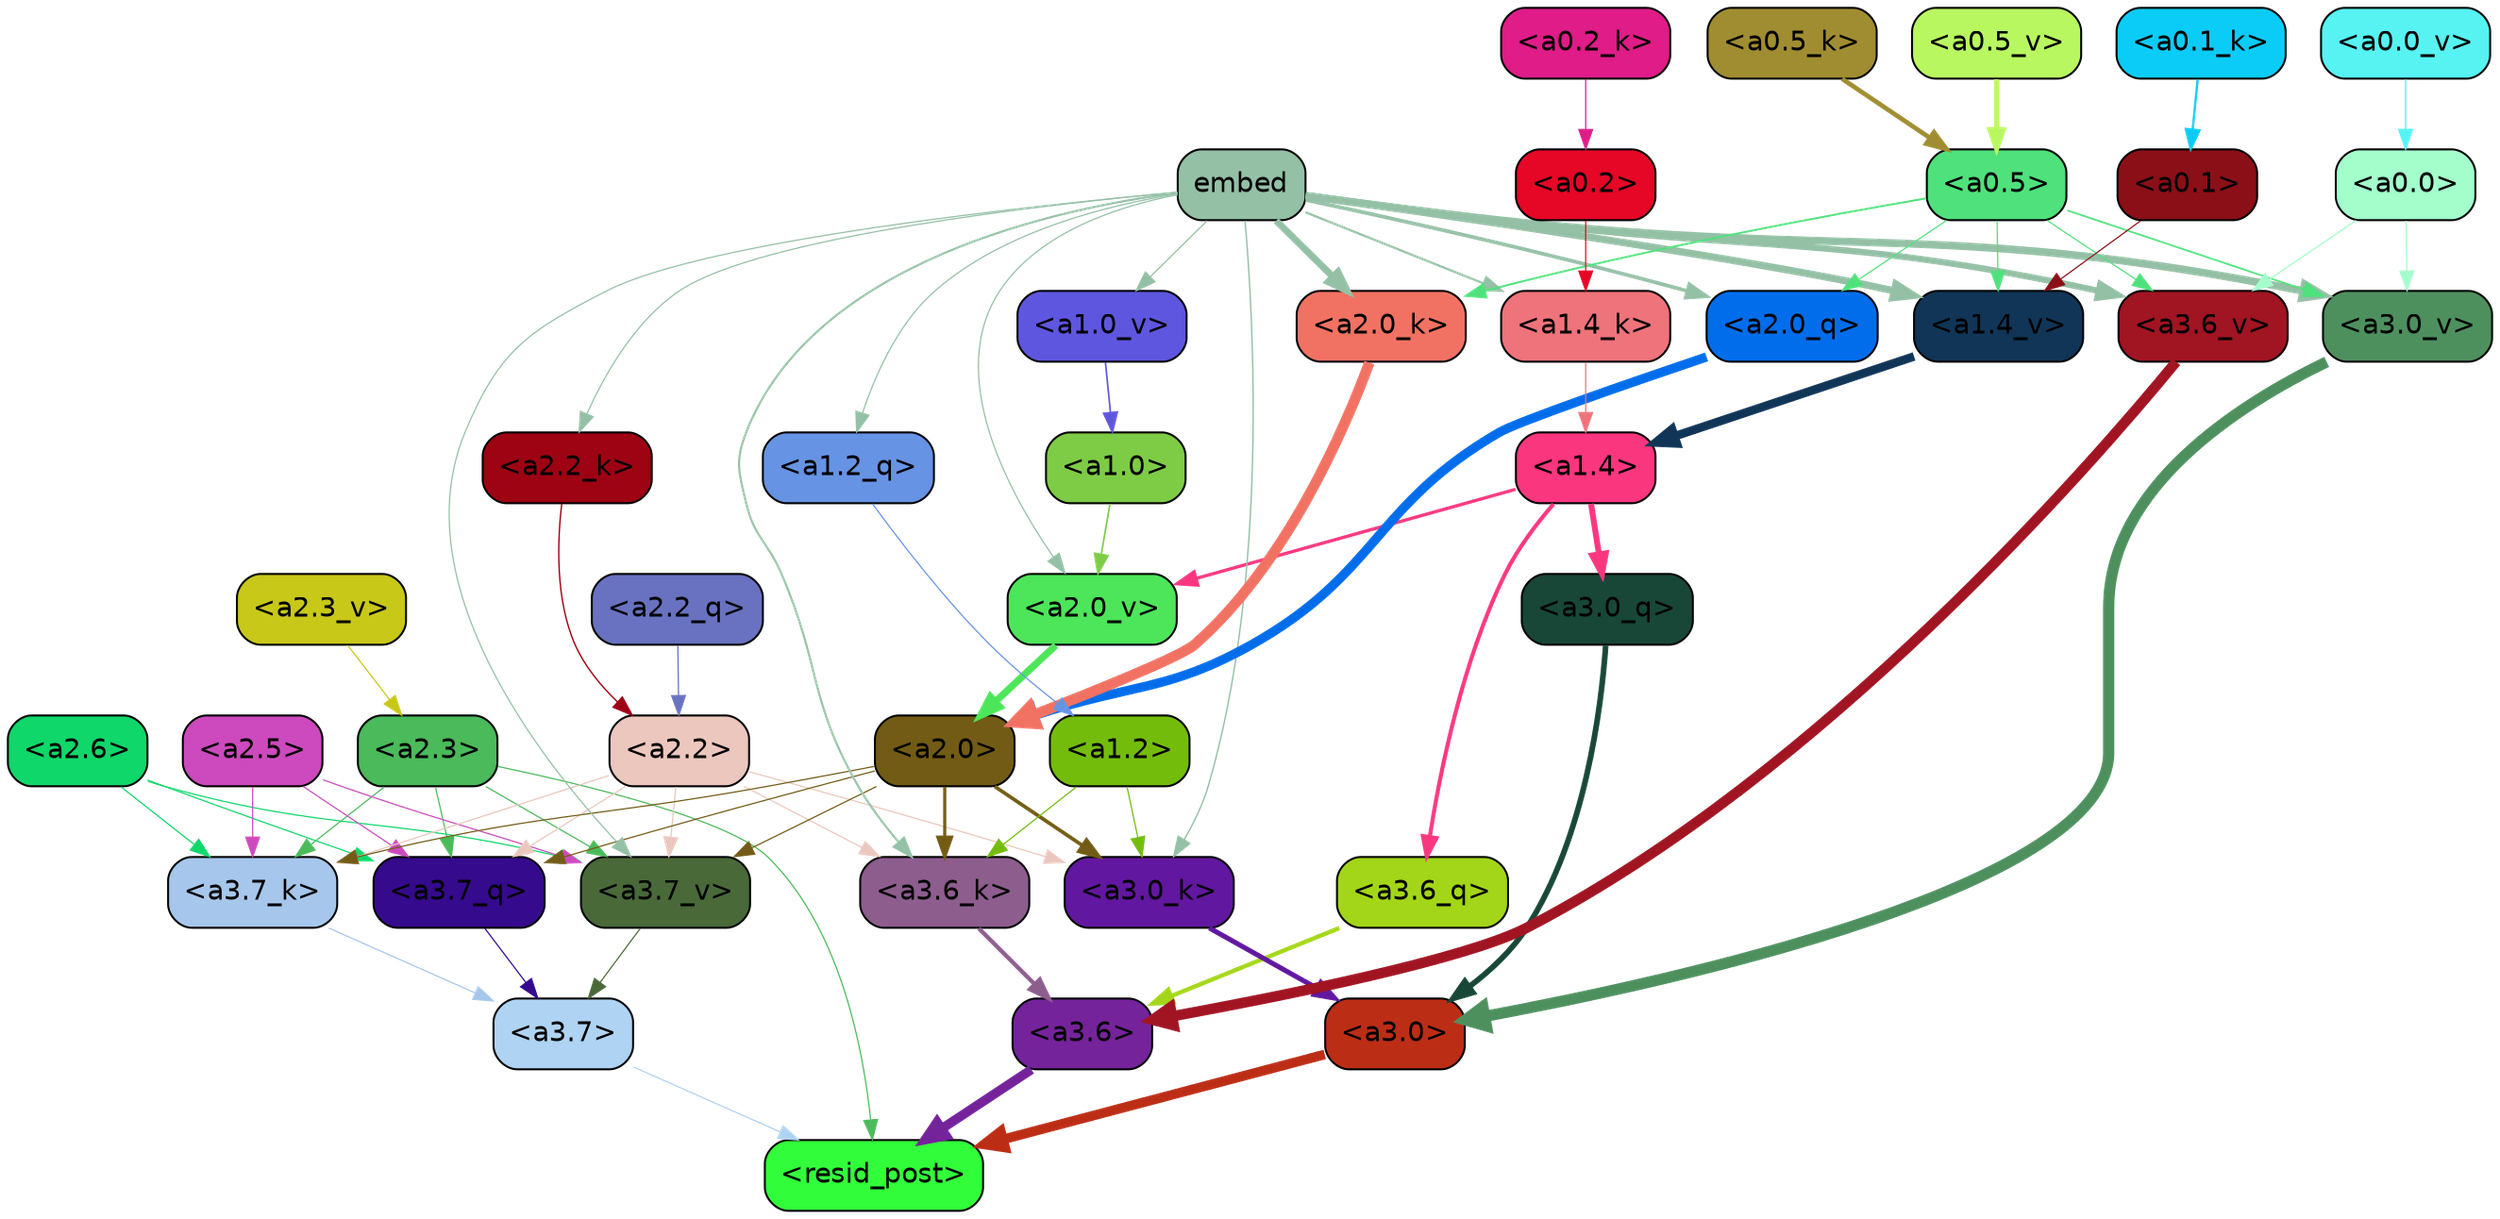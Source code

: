 strict digraph "" {
	graph [bgcolor=transparent,
		layout=dot,
		overlap=false,
		splines=true
	];
	"<a3.7>"	[color=black,
		fillcolor="#afd3f2",
		fontname=Helvetica,
		shape=box,
		style="filled, rounded"];
	"<resid_post>"	[color=black,
		fillcolor="#32fd3a",
		fontname=Helvetica,
		shape=box,
		style="filled, rounded"];
	"<a3.7>" -> "<resid_post>"	[color="#afd3f2",
		penwidth=0.6];
	"<a3.6>"	[color=black,
		fillcolor="#75239b",
		fontname=Helvetica,
		shape=box,
		style="filled, rounded"];
	"<a3.6>" -> "<resid_post>"	[color="#75239b",
		penwidth=4.751592040061951];
	"<a3.0>"	[color=black,
		fillcolor="#bc2d16",
		fontname=Helvetica,
		shape=box,
		style="filled, rounded"];
	"<a3.0>" -> "<resid_post>"	[color="#bc2d16",
		penwidth=4.904066681861877];
	"<a2.3>"	[color=black,
		fillcolor="#4aba5a",
		fontname=Helvetica,
		shape=box,
		style="filled, rounded"];
	"<a2.3>" -> "<resid_post>"	[color="#4aba5a",
		penwidth=0.6];
	"<a3.7_q>"	[color=black,
		fillcolor="#350a8c",
		fontname=Helvetica,
		shape=box,
		style="filled, rounded"];
	"<a2.3>" -> "<a3.7_q>"	[color="#4aba5a",
		penwidth=0.6];
	"<a3.7_k>"	[color=black,
		fillcolor="#a6c7eb",
		fontname=Helvetica,
		shape=box,
		style="filled, rounded"];
	"<a2.3>" -> "<a3.7_k>"	[color="#4aba5a",
		penwidth=0.6];
	"<a3.7_v>"	[color=black,
		fillcolor="#496939",
		fontname=Helvetica,
		shape=box,
		style="filled, rounded"];
	"<a2.3>" -> "<a3.7_v>"	[color="#4aba5a",
		penwidth=0.6];
	"<a3.7_q>" -> "<a3.7>"	[color="#350a8c",
		penwidth=0.6];
	"<a3.6_q>"	[color=black,
		fillcolor="#a3d618",
		fontname=Helvetica,
		shape=box,
		style="filled, rounded"];
	"<a3.6_q>" -> "<a3.6>"	[color="#a3d618",
		penwidth=2.160832464694977];
	"<a3.0_q>"	[color=black,
		fillcolor="#184737",
		fontname=Helvetica,
		shape=box,
		style="filled, rounded"];
	"<a3.0_q>" -> "<a3.0>"	[color="#184737",
		penwidth=2.870753765106201];
	"<a3.7_k>" -> "<a3.7>"	[color="#a6c7eb",
		penwidth=0.6];
	"<a3.6_k>"	[color=black,
		fillcolor="#8d5d8e",
		fontname=Helvetica,
		shape=box,
		style="filled, rounded"];
	"<a3.6_k>" -> "<a3.6>"	[color="#8d5d8e",
		penwidth=2.13908451795578];
	"<a3.0_k>"	[color=black,
		fillcolor="#61179f",
		fontname=Helvetica,
		shape=box,
		style="filled, rounded"];
	"<a3.0_k>" -> "<a3.0>"	[color="#61179f",
		penwidth=2.520303964614868];
	"<a3.7_v>" -> "<a3.7>"	[color="#496939",
		penwidth=0.6];
	"<a3.6_v>"	[color=black,
		fillcolor="#a11422",
		fontname=Helvetica,
		shape=box,
		style="filled, rounded"];
	"<a3.6_v>" -> "<a3.6>"	[color="#a11422",
		penwidth=5.297133803367615];
	"<a3.0_v>"	[color=black,
		fillcolor="#4d905e",
		fontname=Helvetica,
		shape=box,
		style="filled, rounded"];
	"<a3.0_v>" -> "<a3.0>"	[color="#4d905e",
		penwidth=5.680712580680847];
	"<a2.6>"	[color=black,
		fillcolor="#10d76a",
		fontname=Helvetica,
		shape=box,
		style="filled, rounded"];
	"<a2.6>" -> "<a3.7_q>"	[color="#10d76a",
		penwidth=0.6];
	"<a2.6>" -> "<a3.7_k>"	[color="#10d76a",
		penwidth=0.6];
	"<a2.6>" -> "<a3.7_v>"	[color="#10d76a",
		penwidth=0.6];
	"<a2.5>"	[color=black,
		fillcolor="#cc4abd",
		fontname=Helvetica,
		shape=box,
		style="filled, rounded"];
	"<a2.5>" -> "<a3.7_q>"	[color="#cc4abd",
		penwidth=0.6];
	"<a2.5>" -> "<a3.7_k>"	[color="#cc4abd",
		penwidth=0.6];
	"<a2.5>" -> "<a3.7_v>"	[color="#cc4abd",
		penwidth=0.6];
	"<a2.2>"	[color=black,
		fillcolor="#ebc7be",
		fontname=Helvetica,
		shape=box,
		style="filled, rounded"];
	"<a2.2>" -> "<a3.7_q>"	[color="#ebc7be",
		penwidth=0.6];
	"<a2.2>" -> "<a3.7_k>"	[color="#ebc7be",
		penwidth=0.6];
	"<a2.2>" -> "<a3.6_k>"	[color="#ebc7be",
		penwidth=0.6];
	"<a2.2>" -> "<a3.0_k>"	[color="#ebc7be",
		penwidth=0.6];
	"<a2.2>" -> "<a3.7_v>"	[color="#ebc7be",
		penwidth=0.6];
	"<a2.0>"	[color=black,
		fillcolor="#725b14",
		fontname=Helvetica,
		shape=box,
		style="filled, rounded"];
	"<a2.0>" -> "<a3.7_q>"	[color="#725b14",
		penwidth=0.6];
	"<a2.0>" -> "<a3.7_k>"	[color="#725b14",
		penwidth=0.6];
	"<a2.0>" -> "<a3.6_k>"	[color="#725b14",
		penwidth=1.5897698998451233];
	"<a2.0>" -> "<a3.0_k>"	[color="#725b14",
		penwidth=1.8405593037605286];
	"<a2.0>" -> "<a3.7_v>"	[color="#725b14",
		penwidth=0.6];
	"<a1.4>"	[color=black,
		fillcolor="#fa367f",
		fontname=Helvetica,
		shape=box,
		style="filled, rounded"];
	"<a1.4>" -> "<a3.6_q>"	[color="#fa367f",
		penwidth=2.038943290710449];
	"<a1.4>" -> "<a3.0_q>"	[color="#fa367f",
		penwidth=2.9756359085440636];
	"<a2.0_v>"	[color=black,
		fillcolor="#4de559",
		fontname=Helvetica,
		shape=box,
		style="filled, rounded"];
	"<a1.4>" -> "<a2.0_v>"	[color="#fa367f",
		penwidth=1.6503054380882531];
	"<a1.2>"	[color=black,
		fillcolor="#74bc0c",
		fontname=Helvetica,
		shape=box,
		style="filled, rounded"];
	"<a1.2>" -> "<a3.6_k>"	[color="#74bc0c",
		penwidth=0.6];
	"<a1.2>" -> "<a3.0_k>"	[color="#74bc0c",
		penwidth=0.6];
	embed	[color=black,
		fillcolor="#94c0a5",
		fontname=Helvetica,
		shape=box,
		style="filled, rounded"];
	embed -> "<a3.6_k>"	[color="#94c0a5",
		penwidth=1.046662151813507];
	embed -> "<a3.0_k>"	[color="#94c0a5",
		penwidth=0.6800519227981567];
	embed -> "<a3.7_v>"	[color="#94c0a5",
		penwidth=0.6];
	embed -> "<a3.6_v>"	[color="#94c0a5",
		penwidth=3.1840110421180725];
	embed -> "<a3.0_v>"	[color="#94c0a5",
		penwidth=3.9005755856633186];
	"<a2.0_q>"	[color=black,
		fillcolor="#026deb",
		fontname=Helvetica,
		shape=box,
		style="filled, rounded"];
	embed -> "<a2.0_q>"	[color="#94c0a5",
		penwidth=1.85904461145401];
	"<a2.2_k>"	[color=black,
		fillcolor="#9d0313",
		fontname=Helvetica,
		shape=box,
		style="filled, rounded"];
	embed -> "<a2.2_k>"	[color="#94c0a5",
		penwidth=0.6];
	"<a2.0_k>"	[color=black,
		fillcolor="#f17263",
		fontname=Helvetica,
		shape=box,
		style="filled, rounded"];
	embed -> "<a2.0_k>"	[color="#94c0a5",
		penwidth=3.5012558698654175];
	embed -> "<a2.0_v>"	[color="#94c0a5",
		penwidth=0.6];
	"<a1.2_q>"	[color=black,
		fillcolor="#6793e4",
		fontname=Helvetica,
		shape=box,
		style="filled, rounded"];
	embed -> "<a1.2_q>"	[color="#94c0a5",
		penwidth=0.6];
	"<a1.4_k>"	[color=black,
		fillcolor="#ee737b",
		fontname=Helvetica,
		shape=box,
		style="filled, rounded"];
	embed -> "<a1.4_k>"	[color="#94c0a5",
		penwidth=1.109577551484108];
	"<a1.4_v>"	[color=black,
		fillcolor="#113557",
		fontname=Helvetica,
		shape=box,
		style="filled, rounded"];
	embed -> "<a1.4_v>"	[color="#94c0a5",
		penwidth=3.6756038665771484];
	"<a1.0_v>"	[color=black,
		fillcolor="#5f56df",
		fontname=Helvetica,
		shape=box,
		style="filled, rounded"];
	embed -> "<a1.0_v>"	[color="#94c0a5",
		penwidth=0.6254805326461792];
	"<a0.5>"	[color=black,
		fillcolor="#4fe17b",
		fontname=Helvetica,
		shape=box,
		style="filled, rounded"];
	"<a0.5>" -> "<a3.6_v>"	[color="#4fe17b",
		penwidth=0.6];
	"<a0.5>" -> "<a3.0_v>"	[color="#4fe17b",
		penwidth=0.8493617177009583];
	"<a0.5>" -> "<a2.0_q>"	[color="#4fe17b",
		penwidth=0.6];
	"<a0.5>" -> "<a2.0_k>"	[color="#4fe17b",
		penwidth=0.9490888118743896];
	"<a0.5>" -> "<a1.4_v>"	[color="#4fe17b",
		penwidth=0.6066105961799622];
	"<a0.0>"	[color=black,
		fillcolor="#a3fecc",
		fontname=Helvetica,
		shape=box,
		style="filled, rounded"];
	"<a0.0>" -> "<a3.6_v>"	[color="#a3fecc",
		penwidth=0.6];
	"<a0.0>" -> "<a3.0_v>"	[color="#a3fecc",
		penwidth=0.6];
	"<a2.2_q>"	[color=black,
		fillcolor="#6872c0",
		fontname=Helvetica,
		shape=box,
		style="filled, rounded"];
	"<a2.2_q>" -> "<a2.2>"	[color="#6872c0",
		penwidth=0.6160273104906082];
	"<a2.0_q>" -> "<a2.0>"	[color="#026deb",
		penwidth=4.690633252263069];
	"<a2.2_k>" -> "<a2.2>"	[color="#9d0313",
		penwidth=0.6862771511077881];
	"<a2.0_k>" -> "<a2.0>"	[color="#f17263",
		penwidth=5.3401959836483];
	"<a2.3_v>"	[color=black,
		fillcolor="#c8c818",
		fontname=Helvetica,
		shape=box,
		style="filled, rounded"];
	"<a2.3_v>" -> "<a2.3>"	[color="#c8c818",
		penwidth=0.6];
	"<a2.0_v>" -> "<a2.0>"	[color="#4de559",
		penwidth=3.5938978791236877];
	"<a1.0>"	[color=black,
		fillcolor="#7ecc46",
		fontname=Helvetica,
		shape=box,
		style="filled, rounded"];
	"<a1.0>" -> "<a2.0_v>"	[color="#7ecc46",
		penwidth=0.8279995210468769];
	"<a1.2_q>" -> "<a1.2>"	[color="#6793e4",
		penwidth=0.6];
	"<a1.4_k>" -> "<a1.4>"	[color="#ee737b",
		penwidth=0.6];
	"<a1.4_v>" -> "<a1.4>"	[color="#113557",
		penwidth=4.380064785480499];
	"<a1.0_v>" -> "<a1.0>"	[color="#5f56df",
		penwidth=0.8271287679672241];
	"<a0.2>"	[color=black,
		fillcolor="#e60626",
		fontname=Helvetica,
		shape=box,
		style="filled, rounded"];
	"<a0.2>" -> "<a1.4_k>"	[color="#e60626",
		penwidth=0.6];
	"<a0.1>"	[color=black,
		fillcolor="#8b0f17",
		fontname=Helvetica,
		shape=box,
		style="filled, rounded"];
	"<a0.1>" -> "<a1.4_v>"	[color="#8b0f17",
		penwidth=0.6];
	"<a0.5_k>"	[color=black,
		fillcolor="#a18d31",
		fontname=Helvetica,
		shape=box,
		style="filled, rounded"];
	"<a0.5_k>" -> "<a0.5>"	[color="#a18d31",
		penwidth=2.3484413623809814];
	"<a0.2_k>"	[color=black,
		fillcolor="#df1c87",
		fontname=Helvetica,
		shape=box,
		style="filled, rounded"];
	"<a0.2_k>" -> "<a0.2>"	[color="#df1c87",
		penwidth=0.6];
	"<a0.1_k>"	[color=black,
		fillcolor="#0bccf7",
		fontname=Helvetica,
		shape=box,
		style="filled, rounded"];
	"<a0.1_k>" -> "<a0.1>"	[color="#0bccf7",
		penwidth=1.1292529106140137];
	"<a0.5_v>"	[color=black,
		fillcolor="#b9f761",
		fontname=Helvetica,
		shape=box,
		style="filled, rounded"];
	"<a0.5_v>" -> "<a0.5>"	[color="#b9f761",
		penwidth=2.4365723617374897];
	"<a0.0_v>"	[color=black,
		fillcolor="#56f3f2",
		fontname=Helvetica,
		shape=box,
		style="filled, rounded"];
	"<a0.0_v>" -> "<a0.0>"	[color="#56f3f2",
		penwidth=0.6885303854942322];
}
